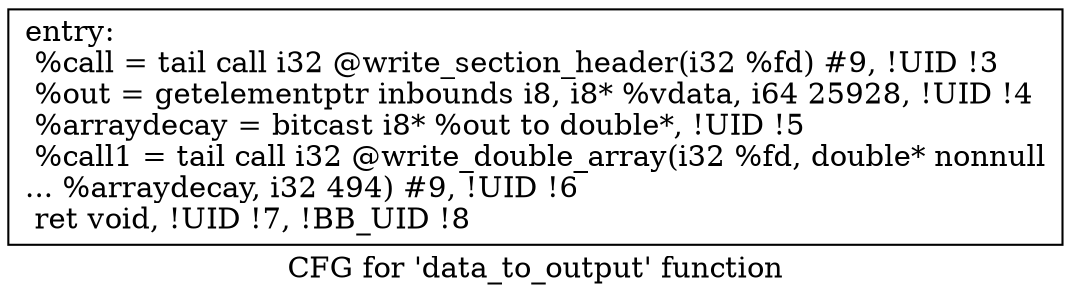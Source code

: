 digraph "CFG for 'data_to_output' function" {
	label="CFG for 'data_to_output' function";

	Node0x563f7002a820 [shape=record,label="{entry:\l  %call = tail call i32 @write_section_header(i32 %fd) #9, !UID !3\l  %out = getelementptr inbounds i8, i8* %vdata, i64 25928, !UID !4\l  %arraydecay = bitcast i8* %out to double*, !UID !5\l  %call1 = tail call i32 @write_double_array(i32 %fd, double* nonnull\l... %arraydecay, i32 494) #9, !UID !6\l  ret void, !UID !7, !BB_UID !8\l}"];
}
